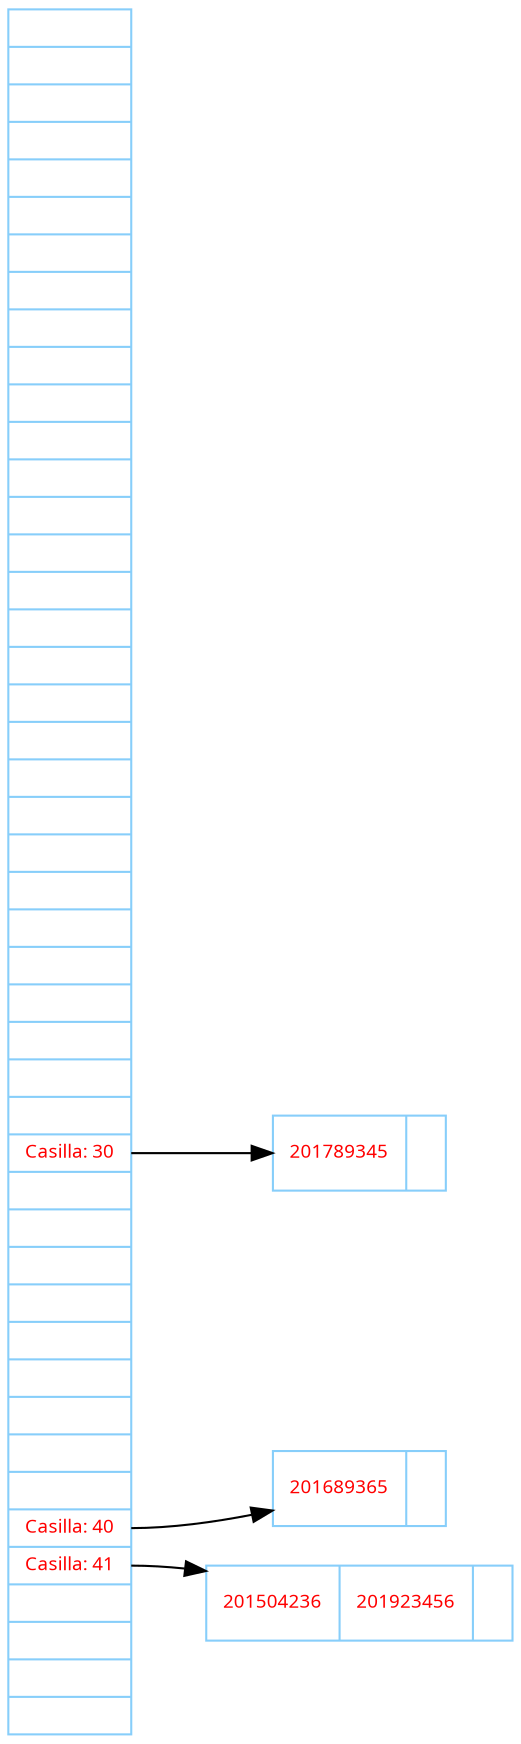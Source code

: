 digraph G{
 node[shape=record fontsize=9 fontcolor=red color= lightskyblue fontname = Verdana];
 rankdir=LR;
nodeR[label="<p0>|<p1>|<p2>|<p3>|<p4>|<p5>|<p6>|<p7>|<p8>|<p9>|<p10>|<p11>|<p12>|<p13>|<p14>|<p15>|<p16>|<p17>|<p18>|<p19>|<p20>|<p21>|<p22>|<p23>|<p24>|<p25>|<p26>|<p27>|<p28>|<p29>|<p30>Casilla: 30|<p31>|<p32>|<p33>|<p34>|<p35>|<p36>|<p37>|<p38>|<p39>|<p40>Casilla: 40|<p41>Casilla: 41|<p42>|<p43>|<p44>|"];
node30[label="{<p0>201789345|}"];
nodeR:p30->node30;
node40[label="{<p0>201689365|}"];
nodeR:p40->node40;
node41[label="{<p0>201504236|<p1>201923456|}"];
nodeR:p41->node41;

}